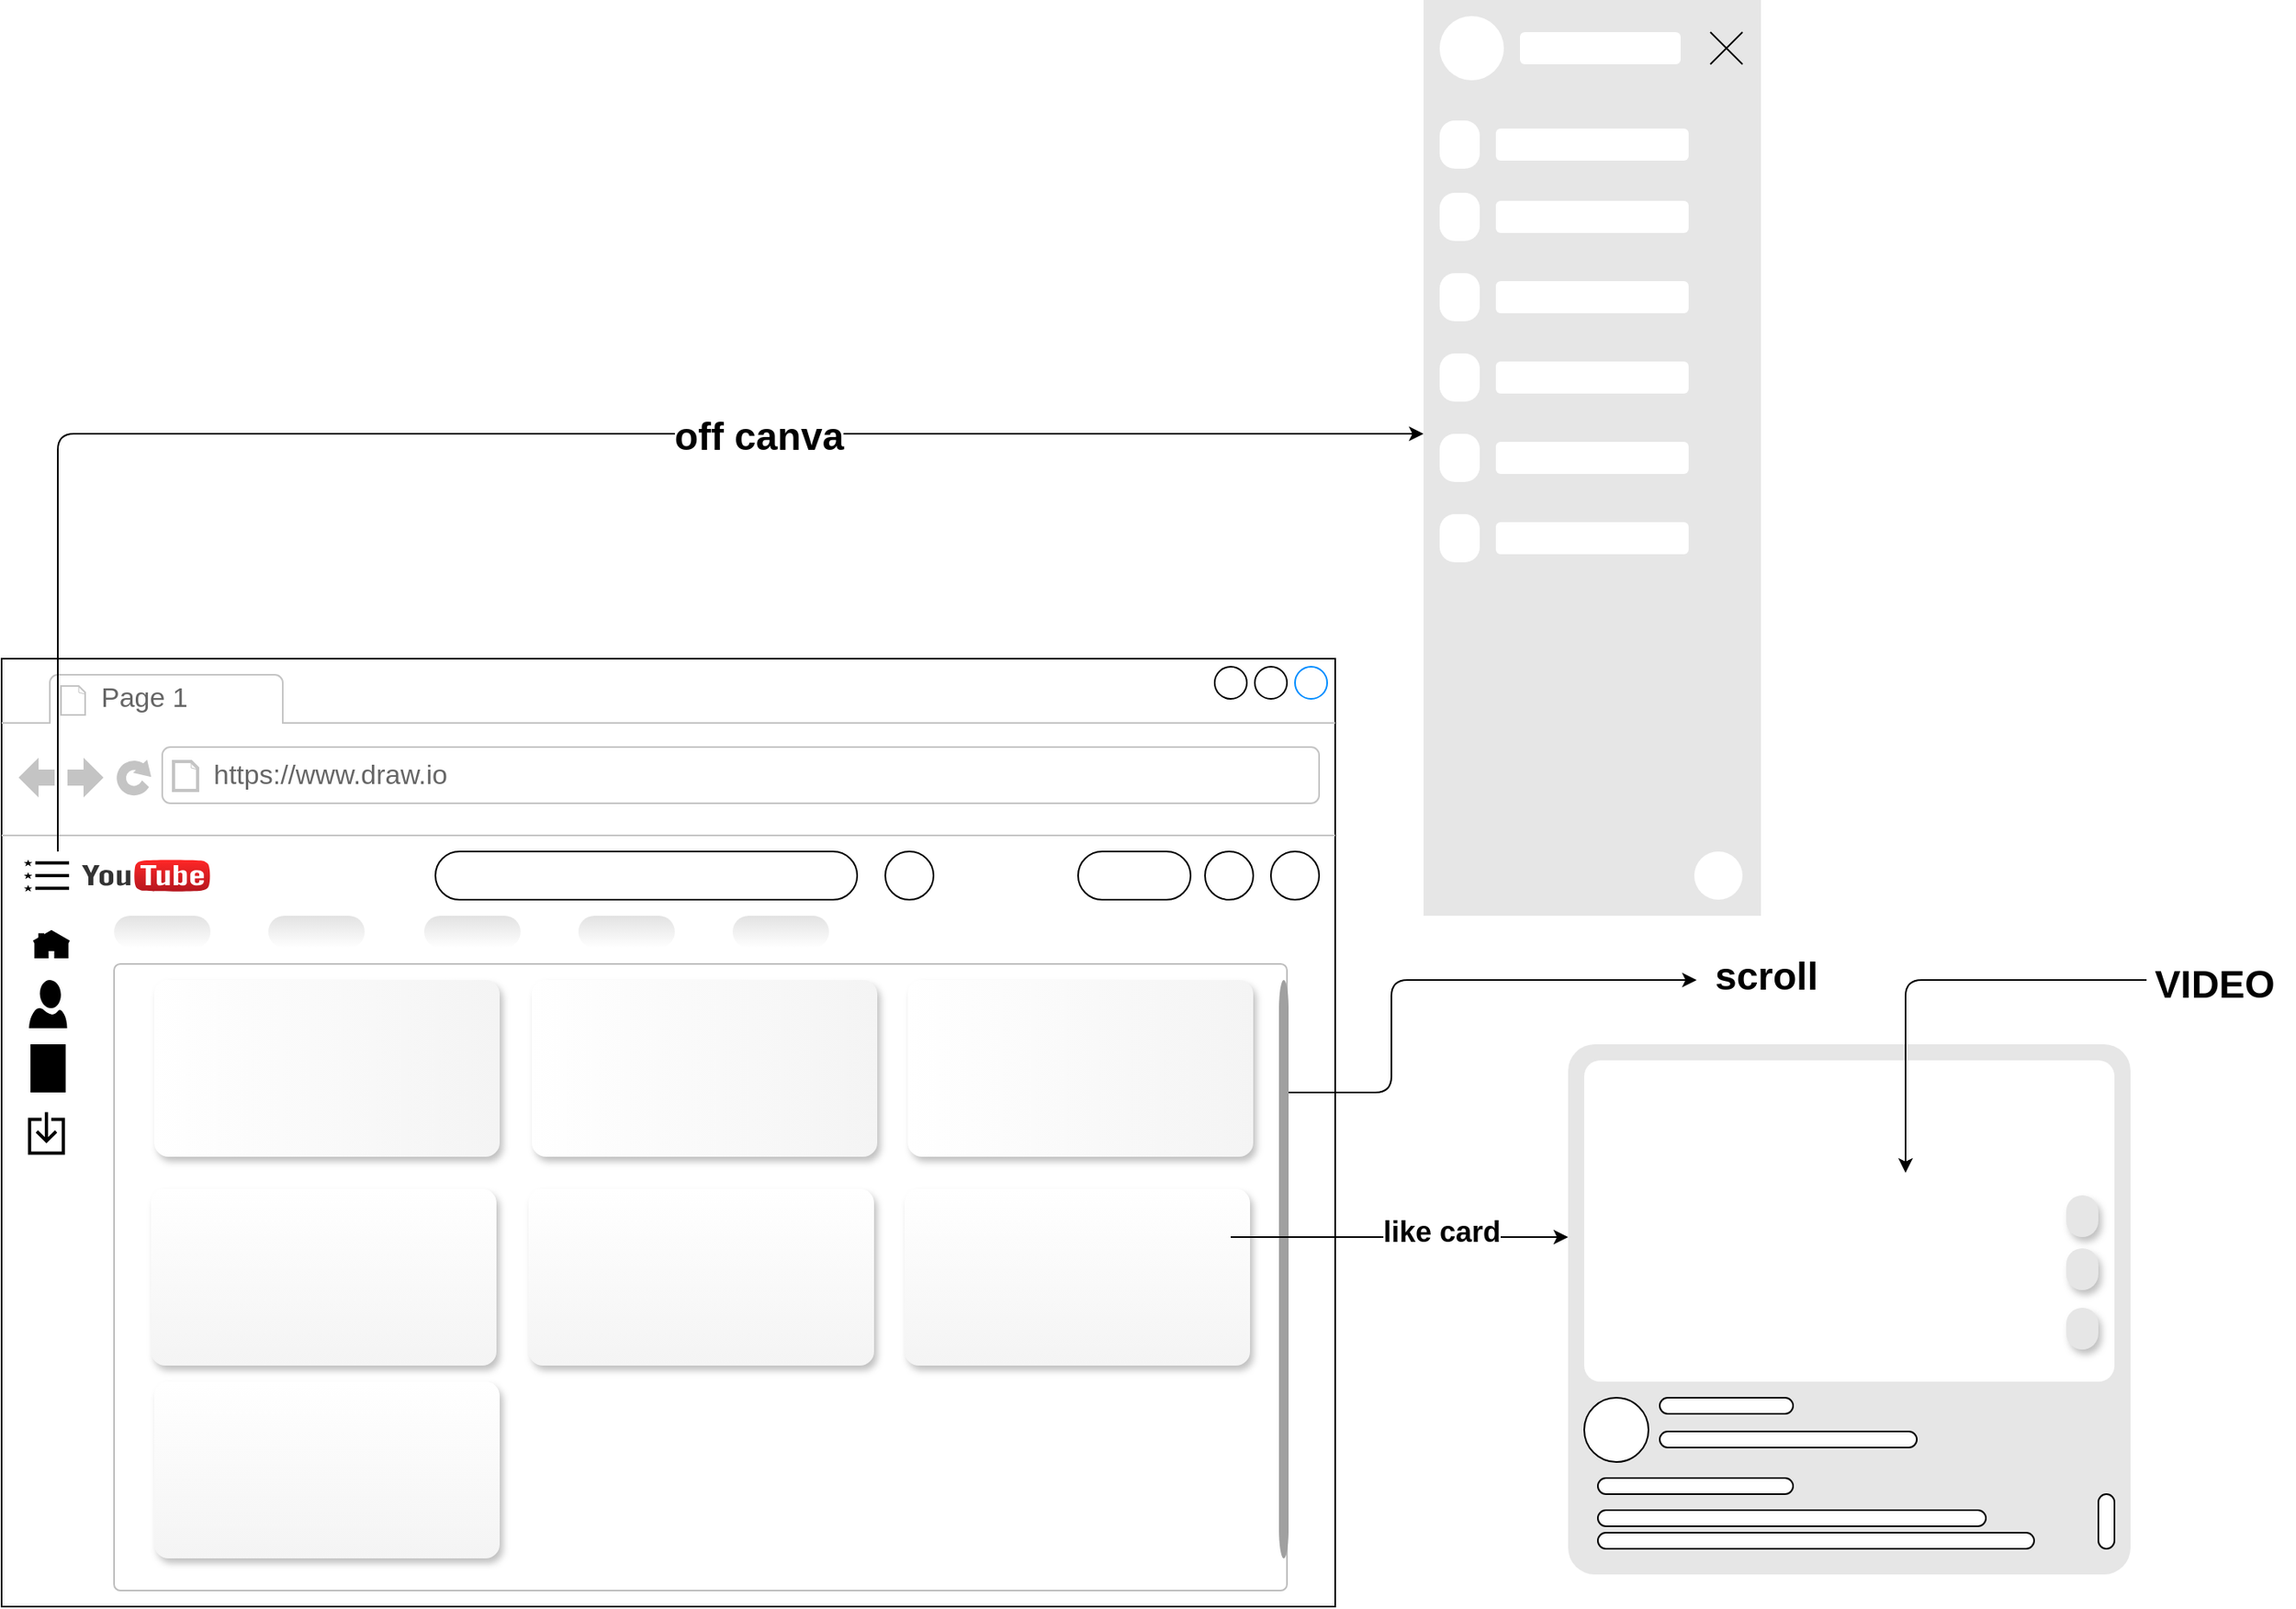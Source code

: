 <mxfile>
    <diagram id="aSweF_RC9eaRjuMZZu88" name="Page-1">
        <mxGraphModel dx="1005" dy="1711" grid="1" gridSize="10" guides="1" tooltips="1" connect="1" arrows="1" fold="1" page="1" pageScale="1" pageWidth="850" pageHeight="1100" math="0" shadow="0">
            <root>
                <mxCell id="0"/>
                <mxCell id="1" parent="0"/>
                <mxCell id="2" value="" style="strokeWidth=1;shadow=0;dashed=0;align=center;html=1;shape=mxgraph.mockup.containers.browserWindow;rSize=0;strokeColor=default;strokeColor2=#008cff;strokeColor3=#c4c4c4;mainText=,;recursiveResize=0;movable=0;resizable=0;rotatable=0;deletable=0;editable=0;locked=1;connectable=0;" vertex="1" parent="1">
                    <mxGeometry x="25" y="120" width="830" height="590" as="geometry"/>
                </mxCell>
                <mxCell id="3" value="Page 1" style="strokeWidth=1;shadow=0;dashed=0;align=center;html=1;shape=mxgraph.mockup.containers.anchor;fontSize=17;fontColor=#666666;align=left;whiteSpace=wrap;movable=0;resizable=0;rotatable=0;deletable=0;editable=0;locked=1;connectable=0;" vertex="1" parent="2">
                    <mxGeometry x="60" y="12" width="110" height="26" as="geometry"/>
                </mxCell>
                <mxCell id="4" value="https://www.draw.io" style="strokeWidth=1;shadow=0;dashed=0;align=center;html=1;shape=mxgraph.mockup.containers.anchor;rSize=0;fontSize=17;fontColor=#666666;align=left;movable=0;resizable=0;rotatable=0;deletable=0;editable=0;locked=1;connectable=0;" vertex="1" parent="2">
                    <mxGeometry x="130" y="60" width="250" height="26" as="geometry"/>
                </mxCell>
                <mxCell id="10" value="" style="rounded=1;whiteSpace=wrap;html=1;arcSize=50;movable=0;resizable=0;rotatable=0;deletable=0;editable=0;locked=1;connectable=0;" vertex="1" parent="2">
                    <mxGeometry x="270" y="120" width="262.5" height="30" as="geometry"/>
                </mxCell>
                <mxCell id="11" value="" style="rounded=1;whiteSpace=wrap;html=1;arcSize=50;movable=0;resizable=0;rotatable=0;deletable=0;editable=0;locked=1;connectable=0;" vertex="1" parent="2">
                    <mxGeometry x="670" y="120" width="70" height="30" as="geometry"/>
                </mxCell>
                <mxCell id="12" value="" style="ellipse;whiteSpace=wrap;html=1;aspect=fixed;movable=0;resizable=0;rotatable=0;deletable=0;editable=0;locked=1;connectable=0;" vertex="1" parent="2">
                    <mxGeometry x="550" y="120" width="30" height="30" as="geometry"/>
                </mxCell>
                <mxCell id="13" value="" style="ellipse;whiteSpace=wrap;html=1;aspect=fixed;movable=0;resizable=0;rotatable=0;deletable=0;editable=0;locked=1;connectable=0;" vertex="1" parent="2">
                    <mxGeometry x="790" y="120" width="30" height="30" as="geometry"/>
                </mxCell>
                <mxCell id="14" value="" style="ellipse;whiteSpace=wrap;html=1;aspect=fixed;movable=0;resizable=0;rotatable=0;deletable=0;editable=0;locked=1;connectable=0;" vertex="1" parent="2">
                    <mxGeometry x="749" y="120" width="30" height="30" as="geometry"/>
                </mxCell>
                <mxCell id="16" value="" style="html=1;verticalLabelPosition=bottom;align=center;labelBackgroundColor=#ffffff;verticalAlign=top;strokeWidth=2;strokeColor=#000000;shadow=0;dashed=0;shape=mxgraph.ios7.icons.most_viewed;pointerEvents=1;fillColor=#000000;movable=0;resizable=0;rotatable=0;deletable=0;editable=0;locked=1;connectable=0;" vertex="1" parent="2">
                    <mxGeometry x="13.8" y="125" width="28.2" height="20" as="geometry"/>
                </mxCell>
                <mxCell id="18" value="" style="dashed=0;outlineConnect=0;html=1;align=center;labelPosition=center;verticalLabelPosition=bottom;verticalAlign=top;shape=mxgraph.weblogos.youtube;fillColor=#FF2626;gradientColor=#B5171F;movable=0;resizable=0;rotatable=0;deletable=0;editable=0;locked=1;connectable=0;" vertex="1" parent="2">
                    <mxGeometry x="50" y="125" width="80" height="20" as="geometry"/>
                </mxCell>
                <mxCell id="19" value="" style="html=1;verticalLabelPosition=bottom;align=center;labelBackgroundColor=#ffffff;verticalAlign=top;strokeWidth=2;strokeColor=#000000;shadow=0;dashed=0;shape=mxgraph.ios7.icons.home;fillColor=#000000;movable=0;resizable=0;rotatable=0;deletable=0;editable=0;locked=1;connectable=0;" vertex="1" parent="2">
                    <mxGeometry x="20" y="170" width="22" height="15.5" as="geometry"/>
                </mxCell>
                <mxCell id="21" value="" style="verticalLabelPosition=bottom;html=1;verticalAlign=top;align=center;strokeColor=none;fillColor=#000000;shape=mxgraph.azure.user;movable=0;resizable=0;rotatable=0;deletable=0;editable=0;locked=1;connectable=0;" vertex="1" parent="2">
                    <mxGeometry x="17.02" y="200" width="23.75" height="30" as="geometry"/>
                </mxCell>
                <mxCell id="22" value="" style="points=[];aspect=fixed;html=1;align=center;shadow=0;dashed=0;fillColor=#000000;strokeColor=none;shape=mxgraph.alibaba_cloud.cvc_cloud_video_conferencing;movable=0;resizable=0;rotatable=0;deletable=0;editable=0;locked=1;connectable=0;" vertex="1" parent="2">
                    <mxGeometry x="17.93" y="240" width="21.92" height="30" as="geometry"/>
                </mxCell>
                <mxCell id="23" value="" style="html=1;verticalLabelPosition=bottom;align=center;labelBackgroundColor=#ffffff;verticalAlign=top;strokeWidth=2;strokeColor=#000000;shadow=0;dashed=0;shape=mxgraph.ios7.icons.down;movable=0;resizable=0;rotatable=0;deletable=0;editable=0;locked=1;connectable=0;" vertex="1" parent="2">
                    <mxGeometry x="17.4" y="282.25" width="21" height="25.5" as="geometry"/>
                </mxCell>
                <mxCell id="25" value="" style="rounded=1;whiteSpace=wrap;html=1;arcSize=1;strokeColor=#BDBDBD;movable=0;resizable=0;rotatable=0;deletable=0;editable=0;locked=1;connectable=0;" vertex="1" parent="2">
                    <mxGeometry x="70" y="190" width="730" height="390" as="geometry"/>
                </mxCell>
                <mxCell id="26" value="" style="rounded=1;whiteSpace=wrap;html=1;strokeColor=none;fillColor=#E2E2E2;gradientColor=#FFFFFF;shadow=0;gradientDirection=south;arcSize=50;movable=0;resizable=0;rotatable=0;deletable=0;editable=0;locked=1;connectable=0;" vertex="1" parent="2">
                    <mxGeometry x="70" y="160" width="60" height="20" as="geometry"/>
                </mxCell>
                <mxCell id="27" value="" style="rounded=1;whiteSpace=wrap;html=1;strokeColor=none;fillColor=#E2E2E2;gradientColor=#FFFFFF;shadow=0;gradientDirection=south;arcSize=50;movable=0;resizable=0;rotatable=0;deletable=0;editable=0;locked=1;connectable=0;" vertex="1" parent="2">
                    <mxGeometry x="166" y="160" width="60" height="20" as="geometry"/>
                </mxCell>
                <mxCell id="28" value="" style="rounded=1;whiteSpace=wrap;html=1;strokeColor=none;fillColor=#E2E2E2;gradientColor=#FFFFFF;shadow=0;gradientDirection=south;arcSize=50;movable=0;resizable=0;rotatable=0;deletable=0;editable=0;locked=1;connectable=0;" vertex="1" parent="2">
                    <mxGeometry x="263" y="160" width="60" height="20" as="geometry"/>
                </mxCell>
                <mxCell id="29" value="" style="rounded=1;whiteSpace=wrap;html=1;strokeColor=none;fillColor=#E2E2E2;gradientColor=#FFFFFF;shadow=0;gradientDirection=south;arcSize=50;movable=0;resizable=0;rotatable=0;deletable=0;editable=0;locked=1;connectable=0;" vertex="1" parent="2">
                    <mxGeometry x="359" y="160" width="60" height="20" as="geometry"/>
                </mxCell>
                <mxCell id="30" value="" style="rounded=1;whiteSpace=wrap;html=1;strokeColor=none;fillColor=#E2E2E2;gradientColor=#FFFFFF;shadow=0;gradientDirection=south;arcSize=50;movable=0;resizable=0;rotatable=0;deletable=0;editable=0;locked=1;connectable=0;" vertex="1" parent="2">
                    <mxGeometry x="455" y="160" width="60" height="20" as="geometry"/>
                </mxCell>
                <mxCell id="32" value="" style="rounded=1;whiteSpace=wrap;html=1;arcSize=8;strokeColor=none;fillColor=#F4F4F4;gradientColor=#FFFFFF;gradientDirection=west;shadow=1;movable=0;resizable=0;rotatable=0;deletable=0;editable=0;locked=1;connectable=0;" vertex="1" parent="2">
                    <mxGeometry x="95" y="200" width="215" height="110" as="geometry"/>
                </mxCell>
                <mxCell id="33" value="" style="rounded=1;whiteSpace=wrap;html=1;arcSize=8;strokeColor=none;fillColor=#F4F4F4;gradientColor=#FFFFFF;gradientDirection=west;shadow=1;movable=0;resizable=0;rotatable=0;deletable=0;editable=0;locked=1;connectable=0;" vertex="1" parent="2">
                    <mxGeometry x="330" y="200" width="215" height="110" as="geometry"/>
                </mxCell>
                <mxCell id="34" value="" style="rounded=1;whiteSpace=wrap;html=1;arcSize=8;strokeColor=none;fillColor=#F4F4F4;gradientColor=#FFFFFF;gradientDirection=west;shadow=1;movable=0;resizable=0;rotatable=0;deletable=0;editable=0;locked=1;connectable=0;" vertex="1" parent="2">
                    <mxGeometry x="564" y="200" width="215" height="110" as="geometry"/>
                </mxCell>
                <mxCell id="38" value="" style="rounded=1;whiteSpace=wrap;html=1;arcSize=8;strokeColor=none;fillColor=#F4F4F4;gradientColor=#FFFFFF;gradientDirection=north;shadow=1;movable=0;resizable=0;rotatable=0;deletable=0;editable=0;locked=1;connectable=0;" vertex="1" parent="2">
                    <mxGeometry x="93" y="330" width="215" height="110" as="geometry"/>
                </mxCell>
                <mxCell id="39" value="" style="rounded=1;whiteSpace=wrap;html=1;arcSize=8;strokeColor=none;fillColor=#F4F4F4;gradientColor=#FFFFFF;gradientDirection=north;shadow=1;movable=0;resizable=0;rotatable=0;deletable=0;editable=0;locked=1;connectable=0;" vertex="1" parent="2">
                    <mxGeometry x="328" y="330" width="215" height="110" as="geometry"/>
                </mxCell>
                <mxCell id="40" value="" style="rounded=1;whiteSpace=wrap;html=1;arcSize=8;strokeColor=none;fillColor=#F4F4F4;gradientColor=#FFFFFF;gradientDirection=north;shadow=1;movable=0;resizable=0;rotatable=0;deletable=0;editable=0;locked=1;connectable=0;" vertex="1" parent="2">
                    <mxGeometry x="562" y="330" width="215" height="110" as="geometry"/>
                </mxCell>
                <mxCell id="41" value="" style="rounded=1;whiteSpace=wrap;html=1;arcSize=8;strokeColor=none;fillColor=#F4F4F4;gradientColor=#FFFFFF;gradientDirection=north;shadow=1;movable=0;resizable=0;rotatable=0;deletable=0;editable=0;locked=1;connectable=0;" vertex="1" parent="2">
                    <mxGeometry x="95" y="450" width="215" height="110" as="geometry"/>
                </mxCell>
                <mxCell id="42" value="" style="html=1;verticalLabelPosition=bottom;labelBackgroundColor=#ffffff;verticalAlign=top;shadow=0;dashed=0;strokeWidth=2;shape=mxgraph.ios7.misc.scroll_(vertical);fillColor=#a0a0a0;movable=0;resizable=0;rotatable=0;deletable=0;editable=0;locked=1;connectable=0;" vertex="1" parent="1">
                    <mxGeometry x="820" y="320" width="6" height="360" as="geometry"/>
                </mxCell>
                <mxCell id="43" value="" style="rounded=1;whiteSpace=wrap;html=1;arcSize=5;strokeColor=none;fillColor=#E6E6E6;movable=0;resizable=0;rotatable=0;deletable=0;editable=0;locked=1;connectable=0;" vertex="1" parent="1">
                    <mxGeometry x="1000" y="360" width="350" height="330" as="geometry"/>
                </mxCell>
                <mxCell id="45" value="" style="rounded=1;whiteSpace=wrap;html=1;arcSize=5;strokeColor=none;fillColor=#FFFFFF;movable=0;resizable=0;rotatable=0;deletable=0;editable=0;locked=1;connectable=0;" vertex="1" parent="1">
                    <mxGeometry x="1010" y="370" width="330" height="200" as="geometry"/>
                </mxCell>
                <mxCell id="46" value="" style="ellipse;whiteSpace=wrap;html=1;aspect=fixed;movable=0;resizable=0;rotatable=0;deletable=0;editable=0;locked=1;connectable=0;" vertex="1" parent="1">
                    <mxGeometry x="1010" y="580" width="40" height="40" as="geometry"/>
                </mxCell>
                <mxCell id="47" value="" style="rounded=1;whiteSpace=wrap;html=1;arcSize=50;strokeColor=default;fillColor=#FFFFFF;movable=0;resizable=0;rotatable=0;deletable=0;editable=0;locked=1;connectable=0;" vertex="1" parent="1">
                    <mxGeometry x="1057" y="580" width="83" height="10" as="geometry"/>
                </mxCell>
                <mxCell id="48" value="" style="rounded=1;whiteSpace=wrap;html=1;arcSize=50;strokeColor=default;fillColor=#FFFFFF;movable=0;resizable=0;rotatable=0;deletable=0;editable=0;locked=1;connectable=0;" vertex="1" parent="1">
                    <mxGeometry x="1057" y="601" width="160" height="10" as="geometry"/>
                </mxCell>
                <mxCell id="49" value="" style="rounded=1;whiteSpace=wrap;html=1;arcSize=50;strokeColor=default;fillColor=#FFFFFF;movable=0;resizable=0;rotatable=0;deletable=0;editable=0;locked=1;connectable=0;" vertex="1" parent="1">
                    <mxGeometry x="1018.5" y="630" width="121.5" height="10" as="geometry"/>
                </mxCell>
                <mxCell id="50" value="" style="rounded=1;whiteSpace=wrap;html=1;arcSize=50;strokeColor=default;fillColor=#FFFFFF;movable=0;resizable=0;rotatable=0;deletable=0;editable=0;locked=1;connectable=0;" vertex="1" parent="1">
                    <mxGeometry x="1018.5" y="650" width="241.5" height="10" as="geometry"/>
                </mxCell>
                <mxCell id="52" value="" style="rounded=1;whiteSpace=wrap;html=1;arcSize=50;strokeColor=default;fillColor=#FFFFFF;movable=0;resizable=0;rotatable=0;deletable=0;editable=0;locked=1;connectable=0;" vertex="1" parent="1">
                    <mxGeometry x="1018.5" y="664" width="271.5" height="10" as="geometry"/>
                </mxCell>
                <mxCell id="55" value="" style="rounded=1;whiteSpace=wrap;html=1;arcSize=50;strokeColor=default;fillColor=#FFFFFF;movable=0;resizable=0;rotatable=0;deletable=0;editable=0;locked=1;connectable=0;" vertex="1" parent="1">
                    <mxGeometry x="1330" y="640" width="10" height="34" as="geometry"/>
                </mxCell>
                <mxCell id="56" value="" style="rounded=1;whiteSpace=wrap;html=1;arcSize=50;strokeColor=none;fillColor=#E6E6E6;gradientColor=none;shadow=1;movable=0;resizable=0;rotatable=0;deletable=0;editable=0;locked=1;connectable=0;" vertex="1" parent="1">
                    <mxGeometry x="1310" y="454" width="20" height="26" as="geometry"/>
                </mxCell>
                <mxCell id="58" value="" style="rounded=1;whiteSpace=wrap;html=1;arcSize=50;strokeColor=none;fillColor=#E6E6E6;gradientColor=none;shadow=1;movable=0;resizable=0;rotatable=0;deletable=0;editable=0;locked=1;connectable=0;" vertex="1" parent="1">
                    <mxGeometry x="1310" y="487" width="20" height="26" as="geometry"/>
                </mxCell>
                <mxCell id="59" value="" style="rounded=1;whiteSpace=wrap;html=1;arcSize=50;strokeColor=none;fillColor=#E6E6E6;gradientColor=none;shadow=1;movable=0;resizable=0;rotatable=0;deletable=0;editable=0;locked=1;connectable=0;" vertex="1" parent="1">
                    <mxGeometry x="1310" y="524" width="20" height="26" as="geometry"/>
                </mxCell>
                <mxCell id="60" value="" style="endArrow=classic;html=1;movable=0;resizable=0;rotatable=0;deletable=0;editable=0;locked=1;connectable=0;" edge="1" parent="1">
                    <mxGeometry width="50" height="50" relative="1" as="geometry">
                        <mxPoint x="790" y="480" as="sourcePoint"/>
                        <mxPoint x="1000" y="480" as="targetPoint"/>
                    </mxGeometry>
                </mxCell>
                <mxCell id="83" value="&lt;b&gt;&lt;font style=&quot;font-size: 18px;&quot;&gt;like card&lt;/font&gt;&lt;/b&gt;" style="edgeLabel;html=1;align=center;verticalAlign=middle;resizable=0;points=[];" vertex="1" connectable="0" parent="60">
                    <mxGeometry x="0.248" y="3" relative="1" as="geometry">
                        <mxPoint as="offset"/>
                    </mxGeometry>
                </mxCell>
                <mxCell id="61" value="" style="endArrow=classic;html=1;movable=1;resizable=1;rotatable=1;deletable=1;editable=1;locked=0;connectable=1;" edge="1" parent="1">
                    <mxGeometry width="50" height="50" relative="1" as="geometry">
                        <mxPoint x="60" y="240" as="sourcePoint"/>
                        <mxPoint x="910" y="-20" as="targetPoint"/>
                        <Array as="points">
                            <mxPoint x="60" y="-20"/>
                        </Array>
                    </mxGeometry>
                </mxCell>
                <mxCell id="82" value="&lt;b&gt;&lt;font style=&quot;font-size: 24px;&quot;&gt;off canva&lt;/font&gt;&lt;/b&gt;" style="edgeLabel;html=1;align=center;verticalAlign=middle;resizable=0;points=[];" vertex="1" connectable="0" parent="61">
                    <mxGeometry x="0.254" y="-2" relative="1" as="geometry">
                        <mxPoint as="offset"/>
                    </mxGeometry>
                </mxCell>
                <mxCell id="62" value="" style="rounded=1;whiteSpace=wrap;html=1;arcSize=0;movable=0;resizable=0;rotatable=0;deletable=0;editable=0;locked=1;connectable=0;strokeColor=none;fillColor=#E6E6E6;" vertex="1" parent="1">
                    <mxGeometry x="910" y="-290" width="210" height="570" as="geometry"/>
                </mxCell>
                <mxCell id="63" value="" style="rounded=1;whiteSpace=wrap;html=1;strokeColor=none;movable=0;resizable=0;rotatable=0;deletable=0;editable=0;locked=1;connectable=0;" vertex="1" parent="1">
                    <mxGeometry x="970" y="-270" width="100" height="20" as="geometry"/>
                </mxCell>
                <mxCell id="64" value="" style="ellipse;whiteSpace=wrap;html=1;aspect=fixed;strokeColor=none;movable=0;resizable=0;rotatable=0;deletable=0;editable=0;locked=1;connectable=0;" vertex="1" parent="1">
                    <mxGeometry x="920" y="-280" width="40" height="40" as="geometry"/>
                </mxCell>
                <mxCell id="65" value="" style="rounded=1;whiteSpace=wrap;html=1;strokeColor=none;movable=0;resizable=0;rotatable=0;deletable=0;editable=0;locked=1;connectable=0;" vertex="1" parent="1">
                    <mxGeometry x="955" y="-210" width="120" height="20" as="geometry"/>
                </mxCell>
                <mxCell id="66" value="" style="rounded=1;whiteSpace=wrap;html=1;strokeColor=none;arcSize=38;movable=0;resizable=0;rotatable=0;deletable=0;editable=0;locked=1;connectable=0;" vertex="1" parent="1">
                    <mxGeometry x="920" y="-215" width="25" height="30" as="geometry"/>
                </mxCell>
                <mxCell id="67" value="" style="rounded=1;whiteSpace=wrap;html=1;strokeColor=none;arcSize=38;movable=0;resizable=0;rotatable=0;deletable=0;editable=0;locked=1;connectable=0;" vertex="1" parent="1">
                    <mxGeometry x="920" y="-170" width="25" height="30" as="geometry"/>
                </mxCell>
                <mxCell id="68" value="" style="rounded=1;whiteSpace=wrap;html=1;strokeColor=none;movable=0;resizable=0;rotatable=0;deletable=0;editable=0;locked=1;connectable=0;" vertex="1" parent="1">
                    <mxGeometry x="955" y="-165" width="120" height="20" as="geometry"/>
                </mxCell>
                <mxCell id="69" value="" style="rounded=1;whiteSpace=wrap;html=1;strokeColor=none;arcSize=38;movable=0;resizable=0;rotatable=0;deletable=0;editable=0;locked=1;connectable=0;" vertex="1" parent="1">
                    <mxGeometry x="920" y="-120" width="25" height="30" as="geometry"/>
                </mxCell>
                <mxCell id="70" value="" style="rounded=1;whiteSpace=wrap;html=1;strokeColor=none;movable=0;resizable=0;rotatable=0;deletable=0;editable=0;locked=1;connectable=0;" vertex="1" parent="1">
                    <mxGeometry x="955" y="-115" width="120" height="20" as="geometry"/>
                </mxCell>
                <mxCell id="71" value="" style="rounded=1;whiteSpace=wrap;html=1;strokeColor=none;arcSize=38;movable=0;resizable=0;rotatable=0;deletable=0;editable=0;locked=1;connectable=0;" vertex="1" parent="1">
                    <mxGeometry x="920" y="-70" width="25" height="30" as="geometry"/>
                </mxCell>
                <mxCell id="72" value="" style="rounded=1;whiteSpace=wrap;html=1;strokeColor=none;movable=0;resizable=0;rotatable=0;deletable=0;editable=0;locked=1;connectable=0;" vertex="1" parent="1">
                    <mxGeometry x="955" y="-65" width="120" height="20" as="geometry"/>
                </mxCell>
                <mxCell id="73" value="" style="rounded=1;whiteSpace=wrap;html=1;strokeColor=none;arcSize=38;movable=0;resizable=0;rotatable=0;deletable=0;editable=0;locked=1;connectable=0;" vertex="1" parent="1">
                    <mxGeometry x="920" y="-20" width="25" height="30" as="geometry"/>
                </mxCell>
                <mxCell id="74" value="" style="rounded=1;whiteSpace=wrap;html=1;strokeColor=none;movable=0;resizable=0;rotatable=0;deletable=0;editable=0;locked=1;connectable=0;" vertex="1" parent="1">
                    <mxGeometry x="955" y="-15" width="120" height="20" as="geometry"/>
                </mxCell>
                <mxCell id="75" value="" style="rounded=1;whiteSpace=wrap;html=1;strokeColor=none;arcSize=38;movable=0;resizable=0;rotatable=0;deletable=0;editable=0;locked=1;connectable=0;" vertex="1" parent="1">
                    <mxGeometry x="920" y="30" width="25" height="30" as="geometry"/>
                </mxCell>
                <mxCell id="76" value="" style="rounded=1;whiteSpace=wrap;html=1;strokeColor=none;movable=0;resizable=0;rotatable=0;deletable=0;editable=0;locked=1;connectable=0;" vertex="1" parent="1">
                    <mxGeometry x="955" y="35" width="120" height="20" as="geometry"/>
                </mxCell>
                <mxCell id="77" value="" style="shape=mxgraph.sysml.x;" vertex="1" parent="1">
                    <mxGeometry x="1088.5" y="-270" width="20" height="20" as="geometry"/>
                </mxCell>
                <mxCell id="78" value="" style="ellipse;whiteSpace=wrap;html=1;aspect=fixed;movable=0;resizable=0;rotatable=0;deletable=0;editable=0;locked=1;connectable=0;strokeColor=none;" vertex="1" parent="1">
                    <mxGeometry x="1078.5" y="240" width="30" height="30" as="geometry"/>
                </mxCell>
                <mxCell id="84" value="" style="endArrow=classic;html=1;movable=0;resizable=0;rotatable=0;deletable=0;editable=0;locked=1;connectable=0;" edge="1" parent="1">
                    <mxGeometry width="50" height="50" relative="1" as="geometry">
                        <mxPoint x="826" y="390" as="sourcePoint"/>
                        <mxPoint x="1080" y="320" as="targetPoint"/>
                        <Array as="points">
                            <mxPoint x="890" y="390"/>
                            <mxPoint x="890" y="320"/>
                        </Array>
                    </mxGeometry>
                </mxCell>
                <mxCell id="85" value="&lt;font style=&quot;font-size: 24px;&quot;&gt;&lt;b style=&quot;&quot;&gt;scroll&lt;/b&gt;&lt;/font&gt;" style="text;html=1;align=center;verticalAlign=middle;resizable=0;points=[];autosize=1;strokeColor=none;fillColor=none;movable=0;rotatable=0;deletable=0;editable=0;locked=1;connectable=0;" vertex="1" parent="1">
                    <mxGeometry x="1078" y="298" width="90" height="40" as="geometry"/>
                </mxCell>
                <mxCell id="86" value="" style="endArrow=classic;html=1;" edge="1" parent="1">
                    <mxGeometry width="50" height="50" relative="1" as="geometry">
                        <mxPoint x="1360" y="320" as="sourcePoint"/>
                        <mxPoint x="1210" y="440" as="targetPoint"/>
                        <Array as="points">
                            <mxPoint x="1210" y="320"/>
                        </Array>
                    </mxGeometry>
                </mxCell>
                <mxCell id="87" value="&lt;b&gt;&lt;font style=&quot;font-size: 24px;&quot;&gt;VIDEO&lt;/font&gt;&lt;/b&gt;" style="text;html=1;align=center;verticalAlign=middle;resizable=0;points=[];autosize=1;strokeColor=none;fillColor=none;movable=0;rotatable=0;deletable=0;editable=0;locked=1;connectable=0;" vertex="1" parent="1">
                    <mxGeometry x="1352" y="303" width="100" height="40" as="geometry"/>
                </mxCell>
            </root>
        </mxGraphModel>
    </diagram>
</mxfile>